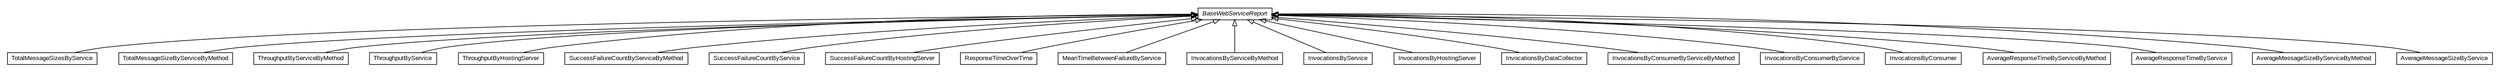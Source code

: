 #!/usr/local/bin/dot
#
# Class diagram 
# Generated by UMLGraph version R5_6-24-gf6e263 (http://www.umlgraph.org/)
#

digraph G {
	edge [fontname="arial",fontsize=10,labelfontname="arial",labelfontsize=10];
	node [fontname="arial",fontsize=10,shape=plaintext];
	nodesep=0.25;
	ranksep=0.5;
	// org.miloss.fgsms.services.rs.impl.reports.ws.TotalMessageSizesByService
	c52934 [label=<<table title="org.miloss.fgsms.services.rs.impl.reports.ws.TotalMessageSizesByService" border="0" cellborder="1" cellspacing="0" cellpadding="2" port="p" href="./TotalMessageSizesByService.html">
		<tr><td><table border="0" cellspacing="0" cellpadding="1">
<tr><td align="center" balign="center"> TotalMessageSizesByService </td></tr>
		</table></td></tr>
		</table>>, URL="./TotalMessageSizesByService.html", fontname="arial", fontcolor="black", fontsize=10.0];
	// org.miloss.fgsms.services.rs.impl.reports.ws.TotalMessageSizeByServiceByMethod
	c52935 [label=<<table title="org.miloss.fgsms.services.rs.impl.reports.ws.TotalMessageSizeByServiceByMethod" border="0" cellborder="1" cellspacing="0" cellpadding="2" port="p" href="./TotalMessageSizeByServiceByMethod.html">
		<tr><td><table border="0" cellspacing="0" cellpadding="1">
<tr><td align="center" balign="center"> TotalMessageSizeByServiceByMethod </td></tr>
		</table></td></tr>
		</table>>, URL="./TotalMessageSizeByServiceByMethod.html", fontname="arial", fontcolor="black", fontsize=10.0];
	// org.miloss.fgsms.services.rs.impl.reports.ws.ThroughputByServiceByMethod
	c52936 [label=<<table title="org.miloss.fgsms.services.rs.impl.reports.ws.ThroughputByServiceByMethod" border="0" cellborder="1" cellspacing="0" cellpadding="2" port="p" href="./ThroughputByServiceByMethod.html">
		<tr><td><table border="0" cellspacing="0" cellpadding="1">
<tr><td align="center" balign="center"> ThroughputByServiceByMethod </td></tr>
		</table></td></tr>
		</table>>, URL="./ThroughputByServiceByMethod.html", fontname="arial", fontcolor="black", fontsize=10.0];
	// org.miloss.fgsms.services.rs.impl.reports.ws.ThroughputByService
	c52937 [label=<<table title="org.miloss.fgsms.services.rs.impl.reports.ws.ThroughputByService" border="0" cellborder="1" cellspacing="0" cellpadding="2" port="p" href="./ThroughputByService.html">
		<tr><td><table border="0" cellspacing="0" cellpadding="1">
<tr><td align="center" balign="center"> ThroughputByService </td></tr>
		</table></td></tr>
		</table>>, URL="./ThroughputByService.html", fontname="arial", fontcolor="black", fontsize=10.0];
	// org.miloss.fgsms.services.rs.impl.reports.ws.ThroughputByHostingServer
	c52938 [label=<<table title="org.miloss.fgsms.services.rs.impl.reports.ws.ThroughputByHostingServer" border="0" cellborder="1" cellspacing="0" cellpadding="2" port="p" href="./ThroughputByHostingServer.html">
		<tr><td><table border="0" cellspacing="0" cellpadding="1">
<tr><td align="center" balign="center"> ThroughputByHostingServer </td></tr>
		</table></td></tr>
		</table>>, URL="./ThroughputByHostingServer.html", fontname="arial", fontcolor="black", fontsize=10.0];
	// org.miloss.fgsms.services.rs.impl.reports.ws.SuccessFailureCountByServiceByMethod
	c52939 [label=<<table title="org.miloss.fgsms.services.rs.impl.reports.ws.SuccessFailureCountByServiceByMethod" border="0" cellborder="1" cellspacing="0" cellpadding="2" port="p" href="./SuccessFailureCountByServiceByMethod.html">
		<tr><td><table border="0" cellspacing="0" cellpadding="1">
<tr><td align="center" balign="center"> SuccessFailureCountByServiceByMethod </td></tr>
		</table></td></tr>
		</table>>, URL="./SuccessFailureCountByServiceByMethod.html", fontname="arial", fontcolor="black", fontsize=10.0];
	// org.miloss.fgsms.services.rs.impl.reports.ws.SuccessFailureCountByService
	c52940 [label=<<table title="org.miloss.fgsms.services.rs.impl.reports.ws.SuccessFailureCountByService" border="0" cellborder="1" cellspacing="0" cellpadding="2" port="p" href="./SuccessFailureCountByService.html">
		<tr><td><table border="0" cellspacing="0" cellpadding="1">
<tr><td align="center" balign="center"> SuccessFailureCountByService </td></tr>
		</table></td></tr>
		</table>>, URL="./SuccessFailureCountByService.html", fontname="arial", fontcolor="black", fontsize=10.0];
	// org.miloss.fgsms.services.rs.impl.reports.ws.SuccessFailureCountByHostingServer
	c52941 [label=<<table title="org.miloss.fgsms.services.rs.impl.reports.ws.SuccessFailureCountByHostingServer" border="0" cellborder="1" cellspacing="0" cellpadding="2" port="p" href="./SuccessFailureCountByHostingServer.html">
		<tr><td><table border="0" cellspacing="0" cellpadding="1">
<tr><td align="center" balign="center"> SuccessFailureCountByHostingServer </td></tr>
		</table></td></tr>
		</table>>, URL="./SuccessFailureCountByHostingServer.html", fontname="arial", fontcolor="black", fontsize=10.0];
	// org.miloss.fgsms.services.rs.impl.reports.ws.ResponseTimeOverTime
	c52942 [label=<<table title="org.miloss.fgsms.services.rs.impl.reports.ws.ResponseTimeOverTime" border="0" cellborder="1" cellspacing="0" cellpadding="2" port="p" href="./ResponseTimeOverTime.html">
		<tr><td><table border="0" cellspacing="0" cellpadding="1">
<tr><td align="center" balign="center"> ResponseTimeOverTime </td></tr>
		</table></td></tr>
		</table>>, URL="./ResponseTimeOverTime.html", fontname="arial", fontcolor="black", fontsize=10.0];
	// org.miloss.fgsms.services.rs.impl.reports.ws.MeanTimeBetweenFailureByService
	c52943 [label=<<table title="org.miloss.fgsms.services.rs.impl.reports.ws.MeanTimeBetweenFailureByService" border="0" cellborder="1" cellspacing="0" cellpadding="2" port="p" href="./MeanTimeBetweenFailureByService.html">
		<tr><td><table border="0" cellspacing="0" cellpadding="1">
<tr><td align="center" balign="center"> MeanTimeBetweenFailureByService </td></tr>
		</table></td></tr>
		</table>>, URL="./MeanTimeBetweenFailureByService.html", fontname="arial", fontcolor="black", fontsize=10.0];
	// org.miloss.fgsms.services.rs.impl.reports.ws.InvocationsByServiceByMethod
	c52944 [label=<<table title="org.miloss.fgsms.services.rs.impl.reports.ws.InvocationsByServiceByMethod" border="0" cellborder="1" cellspacing="0" cellpadding="2" port="p" href="./InvocationsByServiceByMethod.html">
		<tr><td><table border="0" cellspacing="0" cellpadding="1">
<tr><td align="center" balign="center"> InvocationsByServiceByMethod </td></tr>
		</table></td></tr>
		</table>>, URL="./InvocationsByServiceByMethod.html", fontname="arial", fontcolor="black", fontsize=10.0];
	// org.miloss.fgsms.services.rs.impl.reports.ws.InvocationsByService
	c52945 [label=<<table title="org.miloss.fgsms.services.rs.impl.reports.ws.InvocationsByService" border="0" cellborder="1" cellspacing="0" cellpadding="2" port="p" href="./InvocationsByService.html">
		<tr><td><table border="0" cellspacing="0" cellpadding="1">
<tr><td align="center" balign="center"> InvocationsByService </td></tr>
		</table></td></tr>
		</table>>, URL="./InvocationsByService.html", fontname="arial", fontcolor="black", fontsize=10.0];
	// org.miloss.fgsms.services.rs.impl.reports.ws.InvocationsByHostingServer
	c52946 [label=<<table title="org.miloss.fgsms.services.rs.impl.reports.ws.InvocationsByHostingServer" border="0" cellborder="1" cellspacing="0" cellpadding="2" port="p" href="./InvocationsByHostingServer.html">
		<tr><td><table border="0" cellspacing="0" cellpadding="1">
<tr><td align="center" balign="center"> InvocationsByHostingServer </td></tr>
		</table></td></tr>
		</table>>, URL="./InvocationsByHostingServer.html", fontname="arial", fontcolor="black", fontsize=10.0];
	// org.miloss.fgsms.services.rs.impl.reports.ws.InvocationsByDataCollector
	c52947 [label=<<table title="org.miloss.fgsms.services.rs.impl.reports.ws.InvocationsByDataCollector" border="0" cellborder="1" cellspacing="0" cellpadding="2" port="p" href="./InvocationsByDataCollector.html">
		<tr><td><table border="0" cellspacing="0" cellpadding="1">
<tr><td align="center" balign="center"> InvocationsByDataCollector </td></tr>
		</table></td></tr>
		</table>>, URL="./InvocationsByDataCollector.html", fontname="arial", fontcolor="black", fontsize=10.0];
	// org.miloss.fgsms.services.rs.impl.reports.ws.InvocationsByConsumerByServiceByMethod
	c52948 [label=<<table title="org.miloss.fgsms.services.rs.impl.reports.ws.InvocationsByConsumerByServiceByMethod" border="0" cellborder="1" cellspacing="0" cellpadding="2" port="p" href="./InvocationsByConsumerByServiceByMethod.html">
		<tr><td><table border="0" cellspacing="0" cellpadding="1">
<tr><td align="center" balign="center"> InvocationsByConsumerByServiceByMethod </td></tr>
		</table></td></tr>
		</table>>, URL="./InvocationsByConsumerByServiceByMethod.html", fontname="arial", fontcolor="black", fontsize=10.0];
	// org.miloss.fgsms.services.rs.impl.reports.ws.InvocationsByConsumerByService
	c52949 [label=<<table title="org.miloss.fgsms.services.rs.impl.reports.ws.InvocationsByConsumerByService" border="0" cellborder="1" cellspacing="0" cellpadding="2" port="p" href="./InvocationsByConsumerByService.html">
		<tr><td><table border="0" cellspacing="0" cellpadding="1">
<tr><td align="center" balign="center"> InvocationsByConsumerByService </td></tr>
		</table></td></tr>
		</table>>, URL="./InvocationsByConsumerByService.html", fontname="arial", fontcolor="black", fontsize=10.0];
	// org.miloss.fgsms.services.rs.impl.reports.ws.InvocationsByConsumer
	c52950 [label=<<table title="org.miloss.fgsms.services.rs.impl.reports.ws.InvocationsByConsumer" border="0" cellborder="1" cellspacing="0" cellpadding="2" port="p" href="./InvocationsByConsumer.html">
		<tr><td><table border="0" cellspacing="0" cellpadding="1">
<tr><td align="center" balign="center"> InvocationsByConsumer </td></tr>
		</table></td></tr>
		</table>>, URL="./InvocationsByConsumer.html", fontname="arial", fontcolor="black", fontsize=10.0];
	// org.miloss.fgsms.services.rs.impl.reports.ws.BaseWebServiceReport
	c52951 [label=<<table title="org.miloss.fgsms.services.rs.impl.reports.ws.BaseWebServiceReport" border="0" cellborder="1" cellspacing="0" cellpadding="2" port="p" href="./BaseWebServiceReport.html">
		<tr><td><table border="0" cellspacing="0" cellpadding="1">
<tr><td align="center" balign="center"><font face="arial italic"> BaseWebServiceReport </font></td></tr>
		</table></td></tr>
		</table>>, URL="./BaseWebServiceReport.html", fontname="arial", fontcolor="black", fontsize=10.0];
	// org.miloss.fgsms.services.rs.impl.reports.ws.AverageResponseTimeByServiceByMethod
	c52952 [label=<<table title="org.miloss.fgsms.services.rs.impl.reports.ws.AverageResponseTimeByServiceByMethod" border="0" cellborder="1" cellspacing="0" cellpadding="2" port="p" href="./AverageResponseTimeByServiceByMethod.html">
		<tr><td><table border="0" cellspacing="0" cellpadding="1">
<tr><td align="center" balign="center"> AverageResponseTimeByServiceByMethod </td></tr>
		</table></td></tr>
		</table>>, URL="./AverageResponseTimeByServiceByMethod.html", fontname="arial", fontcolor="black", fontsize=10.0];
	// org.miloss.fgsms.services.rs.impl.reports.ws.AverageResponseTimeByService
	c52953 [label=<<table title="org.miloss.fgsms.services.rs.impl.reports.ws.AverageResponseTimeByService" border="0" cellborder="1" cellspacing="0" cellpadding="2" port="p" href="./AverageResponseTimeByService.html">
		<tr><td><table border="0" cellspacing="0" cellpadding="1">
<tr><td align="center" balign="center"> AverageResponseTimeByService </td></tr>
		</table></td></tr>
		</table>>, URL="./AverageResponseTimeByService.html", fontname="arial", fontcolor="black", fontsize=10.0];
	// org.miloss.fgsms.services.rs.impl.reports.ws.AverageMessageSizeByServiceByMethod
	c52954 [label=<<table title="org.miloss.fgsms.services.rs.impl.reports.ws.AverageMessageSizeByServiceByMethod" border="0" cellborder="1" cellspacing="0" cellpadding="2" port="p" href="./AverageMessageSizeByServiceByMethod.html">
		<tr><td><table border="0" cellspacing="0" cellpadding="1">
<tr><td align="center" balign="center"> AverageMessageSizeByServiceByMethod </td></tr>
		</table></td></tr>
		</table>>, URL="./AverageMessageSizeByServiceByMethod.html", fontname="arial", fontcolor="black", fontsize=10.0];
	// org.miloss.fgsms.services.rs.impl.reports.ws.AverageMessageSizeByService
	c52955 [label=<<table title="org.miloss.fgsms.services.rs.impl.reports.ws.AverageMessageSizeByService" border="0" cellborder="1" cellspacing="0" cellpadding="2" port="p" href="./AverageMessageSizeByService.html">
		<tr><td><table border="0" cellspacing="0" cellpadding="1">
<tr><td align="center" balign="center"> AverageMessageSizeByService </td></tr>
		</table></td></tr>
		</table>>, URL="./AverageMessageSizeByService.html", fontname="arial", fontcolor="black", fontsize=10.0];
	//org.miloss.fgsms.services.rs.impl.reports.ws.TotalMessageSizesByService extends org.miloss.fgsms.services.rs.impl.reports.ws.BaseWebServiceReport
	c52951:p -> c52934:p [dir=back,arrowtail=empty];
	//org.miloss.fgsms.services.rs.impl.reports.ws.TotalMessageSizeByServiceByMethod extends org.miloss.fgsms.services.rs.impl.reports.ws.BaseWebServiceReport
	c52951:p -> c52935:p [dir=back,arrowtail=empty];
	//org.miloss.fgsms.services.rs.impl.reports.ws.ThroughputByServiceByMethod extends org.miloss.fgsms.services.rs.impl.reports.ws.BaseWebServiceReport
	c52951:p -> c52936:p [dir=back,arrowtail=empty];
	//org.miloss.fgsms.services.rs.impl.reports.ws.ThroughputByService extends org.miloss.fgsms.services.rs.impl.reports.ws.BaseWebServiceReport
	c52951:p -> c52937:p [dir=back,arrowtail=empty];
	//org.miloss.fgsms.services.rs.impl.reports.ws.ThroughputByHostingServer extends org.miloss.fgsms.services.rs.impl.reports.ws.BaseWebServiceReport
	c52951:p -> c52938:p [dir=back,arrowtail=empty];
	//org.miloss.fgsms.services.rs.impl.reports.ws.SuccessFailureCountByServiceByMethod extends org.miloss.fgsms.services.rs.impl.reports.ws.BaseWebServiceReport
	c52951:p -> c52939:p [dir=back,arrowtail=empty];
	//org.miloss.fgsms.services.rs.impl.reports.ws.SuccessFailureCountByService extends org.miloss.fgsms.services.rs.impl.reports.ws.BaseWebServiceReport
	c52951:p -> c52940:p [dir=back,arrowtail=empty];
	//org.miloss.fgsms.services.rs.impl.reports.ws.SuccessFailureCountByHostingServer extends org.miloss.fgsms.services.rs.impl.reports.ws.BaseWebServiceReport
	c52951:p -> c52941:p [dir=back,arrowtail=empty];
	//org.miloss.fgsms.services.rs.impl.reports.ws.ResponseTimeOverTime extends org.miloss.fgsms.services.rs.impl.reports.ws.BaseWebServiceReport
	c52951:p -> c52942:p [dir=back,arrowtail=empty];
	//org.miloss.fgsms.services.rs.impl.reports.ws.MeanTimeBetweenFailureByService extends org.miloss.fgsms.services.rs.impl.reports.ws.BaseWebServiceReport
	c52951:p -> c52943:p [dir=back,arrowtail=empty];
	//org.miloss.fgsms.services.rs.impl.reports.ws.InvocationsByServiceByMethod extends org.miloss.fgsms.services.rs.impl.reports.ws.BaseWebServiceReport
	c52951:p -> c52944:p [dir=back,arrowtail=empty];
	//org.miloss.fgsms.services.rs.impl.reports.ws.InvocationsByService extends org.miloss.fgsms.services.rs.impl.reports.ws.BaseWebServiceReport
	c52951:p -> c52945:p [dir=back,arrowtail=empty];
	//org.miloss.fgsms.services.rs.impl.reports.ws.InvocationsByHostingServer extends org.miloss.fgsms.services.rs.impl.reports.ws.BaseWebServiceReport
	c52951:p -> c52946:p [dir=back,arrowtail=empty];
	//org.miloss.fgsms.services.rs.impl.reports.ws.InvocationsByDataCollector extends org.miloss.fgsms.services.rs.impl.reports.ws.BaseWebServiceReport
	c52951:p -> c52947:p [dir=back,arrowtail=empty];
	//org.miloss.fgsms.services.rs.impl.reports.ws.InvocationsByConsumerByServiceByMethod extends org.miloss.fgsms.services.rs.impl.reports.ws.BaseWebServiceReport
	c52951:p -> c52948:p [dir=back,arrowtail=empty];
	//org.miloss.fgsms.services.rs.impl.reports.ws.InvocationsByConsumerByService extends org.miloss.fgsms.services.rs.impl.reports.ws.BaseWebServiceReport
	c52951:p -> c52949:p [dir=back,arrowtail=empty];
	//org.miloss.fgsms.services.rs.impl.reports.ws.InvocationsByConsumer extends org.miloss.fgsms.services.rs.impl.reports.ws.BaseWebServiceReport
	c52951:p -> c52950:p [dir=back,arrowtail=empty];
	//org.miloss.fgsms.services.rs.impl.reports.ws.AverageResponseTimeByServiceByMethod extends org.miloss.fgsms.services.rs.impl.reports.ws.BaseWebServiceReport
	c52951:p -> c52952:p [dir=back,arrowtail=empty];
	//org.miloss.fgsms.services.rs.impl.reports.ws.AverageResponseTimeByService extends org.miloss.fgsms.services.rs.impl.reports.ws.BaseWebServiceReport
	c52951:p -> c52953:p [dir=back,arrowtail=empty];
	//org.miloss.fgsms.services.rs.impl.reports.ws.AverageMessageSizeByServiceByMethod extends org.miloss.fgsms.services.rs.impl.reports.ws.BaseWebServiceReport
	c52951:p -> c52954:p [dir=back,arrowtail=empty];
	//org.miloss.fgsms.services.rs.impl.reports.ws.AverageMessageSizeByService extends org.miloss.fgsms.services.rs.impl.reports.ws.BaseWebServiceReport
	c52951:p -> c52955:p [dir=back,arrowtail=empty];
}

